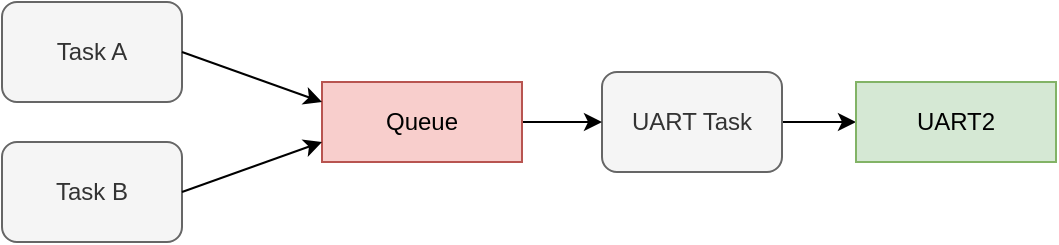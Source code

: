 <mxfile version="20.6.1" type="device"><diagram id="_GlqNrjR04oPzEroYq-f" name="Page-1"><mxGraphModel dx="1182" dy="835" grid="1" gridSize="10" guides="1" tooltips="1" connect="1" arrows="1" fold="1" page="1" pageScale="1" pageWidth="827" pageHeight="1169" math="0" shadow="0"><root><mxCell id="0"/><mxCell id="1" parent="0"/><mxCell id="Kw5dZ5cdA0Yc8dgOCR-F-1" value="Task A" style="rounded=1;whiteSpace=wrap;html=1;fillColor=#f5f5f5;fontColor=#333333;strokeColor=#666666;" parent="1" vertex="1"><mxGeometry x="220" y="100" width="90" height="50" as="geometry"/></mxCell><mxCell id="JSqgBZwM1iew4x-WuQL--2" value="" style="edgeStyle=orthogonalEdgeStyle;rounded=0;orthogonalLoop=1;jettySize=auto;html=1;" parent="1" source="Kw5dZ5cdA0Yc8dgOCR-F-2" target="JSqgBZwM1iew4x-WuQL--1" edge="1"><mxGeometry relative="1" as="geometry"/></mxCell><mxCell id="Kw5dZ5cdA0Yc8dgOCR-F-2" value="UART Task" style="rounded=1;whiteSpace=wrap;html=1;fillColor=#f5f5f5;fontColor=#333333;strokeColor=#666666;" parent="1" vertex="1"><mxGeometry x="520" y="135" width="90" height="50" as="geometry"/></mxCell><mxCell id="A5tnmbcQE98JgEMno0up-6" value="" style="edgeStyle=orthogonalEdgeStyle;rounded=0;orthogonalLoop=1;jettySize=auto;html=1;" parent="1" source="Kw5dZ5cdA0Yc8dgOCR-F-5" target="Kw5dZ5cdA0Yc8dgOCR-F-2" edge="1"><mxGeometry relative="1" as="geometry"/></mxCell><mxCell id="Kw5dZ5cdA0Yc8dgOCR-F-5" value="Queue" style="rounded=0;whiteSpace=wrap;html=1;fillColor=#f8cecc;strokeColor=#b85450;" parent="1" vertex="1"><mxGeometry x="380" y="140" width="100" height="40" as="geometry"/></mxCell><mxCell id="A5tnmbcQE98JgEMno0up-2" value="Task B" style="rounded=1;whiteSpace=wrap;html=1;fillColor=#f5f5f5;fontColor=#333333;strokeColor=#666666;" parent="1" vertex="1"><mxGeometry x="220" y="170" width="90" height="50" as="geometry"/></mxCell><mxCell id="A5tnmbcQE98JgEMno0up-4" value="" style="endArrow=classic;html=1;rounded=0;exitX=1;exitY=0.5;exitDx=0;exitDy=0;entryX=0;entryY=0.25;entryDx=0;entryDy=0;" parent="1" source="Kw5dZ5cdA0Yc8dgOCR-F-1" target="Kw5dZ5cdA0Yc8dgOCR-F-5" edge="1"><mxGeometry width="50" height="50" relative="1" as="geometry"><mxPoint x="370" y="200" as="sourcePoint"/><mxPoint x="420" y="150" as="targetPoint"/></mxGeometry></mxCell><mxCell id="A5tnmbcQE98JgEMno0up-5" value="" style="endArrow=classic;html=1;rounded=0;exitX=1;exitY=0.5;exitDx=0;exitDy=0;entryX=0;entryY=0.75;entryDx=0;entryDy=0;" parent="1" source="A5tnmbcQE98JgEMno0up-2" target="Kw5dZ5cdA0Yc8dgOCR-F-5" edge="1"><mxGeometry width="50" height="50" relative="1" as="geometry"><mxPoint x="370" y="200" as="sourcePoint"/><mxPoint x="420" y="150" as="targetPoint"/></mxGeometry></mxCell><mxCell id="JSqgBZwM1iew4x-WuQL--1" value="UART2" style="rounded=0;whiteSpace=wrap;html=1;fillColor=#d5e8d4;strokeColor=#82b366;" parent="1" vertex="1"><mxGeometry x="647" y="140" width="100" height="40" as="geometry"/></mxCell></root></mxGraphModel></diagram></mxfile>